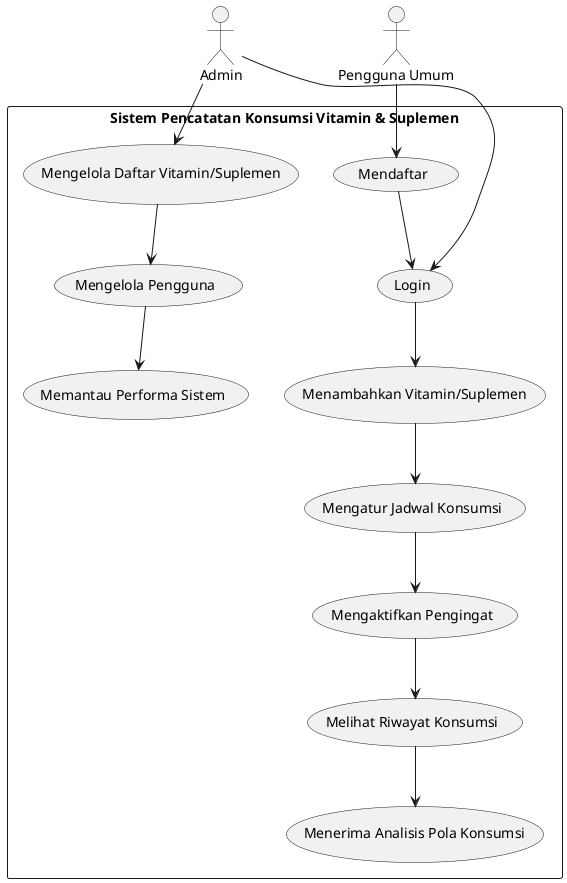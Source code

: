 @startuml
actor "Pengguna Umum" as User
actor "Admin" as Admin

rectangle "Sistem Pencatatan Konsumsi Vitamin & Suplemen" {

    User --> (Mendaftar)
    (Mendaftar) --> (Login)
    (Login) --> (Menambahkan Vitamin/Suplemen) 
    (Menambahkan Vitamin/Suplemen) --> (Mengatur Jadwal Konsumsi) 
    (Mengatur Jadwal Konsumsi) --> (Mengaktifkan Pengingat) 
    (Mengaktifkan Pengingat) --> (Melihat Riwayat Konsumsi) 
    (Melihat Riwayat Konsumsi) --> (Menerima Analisis Pola Konsumsi) 

    Admin --> (Login) 
    Admin --> (Mengelola Daftar Vitamin/Suplemen) 
    (Mengelola Daftar Vitamin/Suplemen) --> (Mengelola Pengguna) 
    (Mengelola Pengguna) --> (Memantau Performa Sistem) 
}

@enduml
